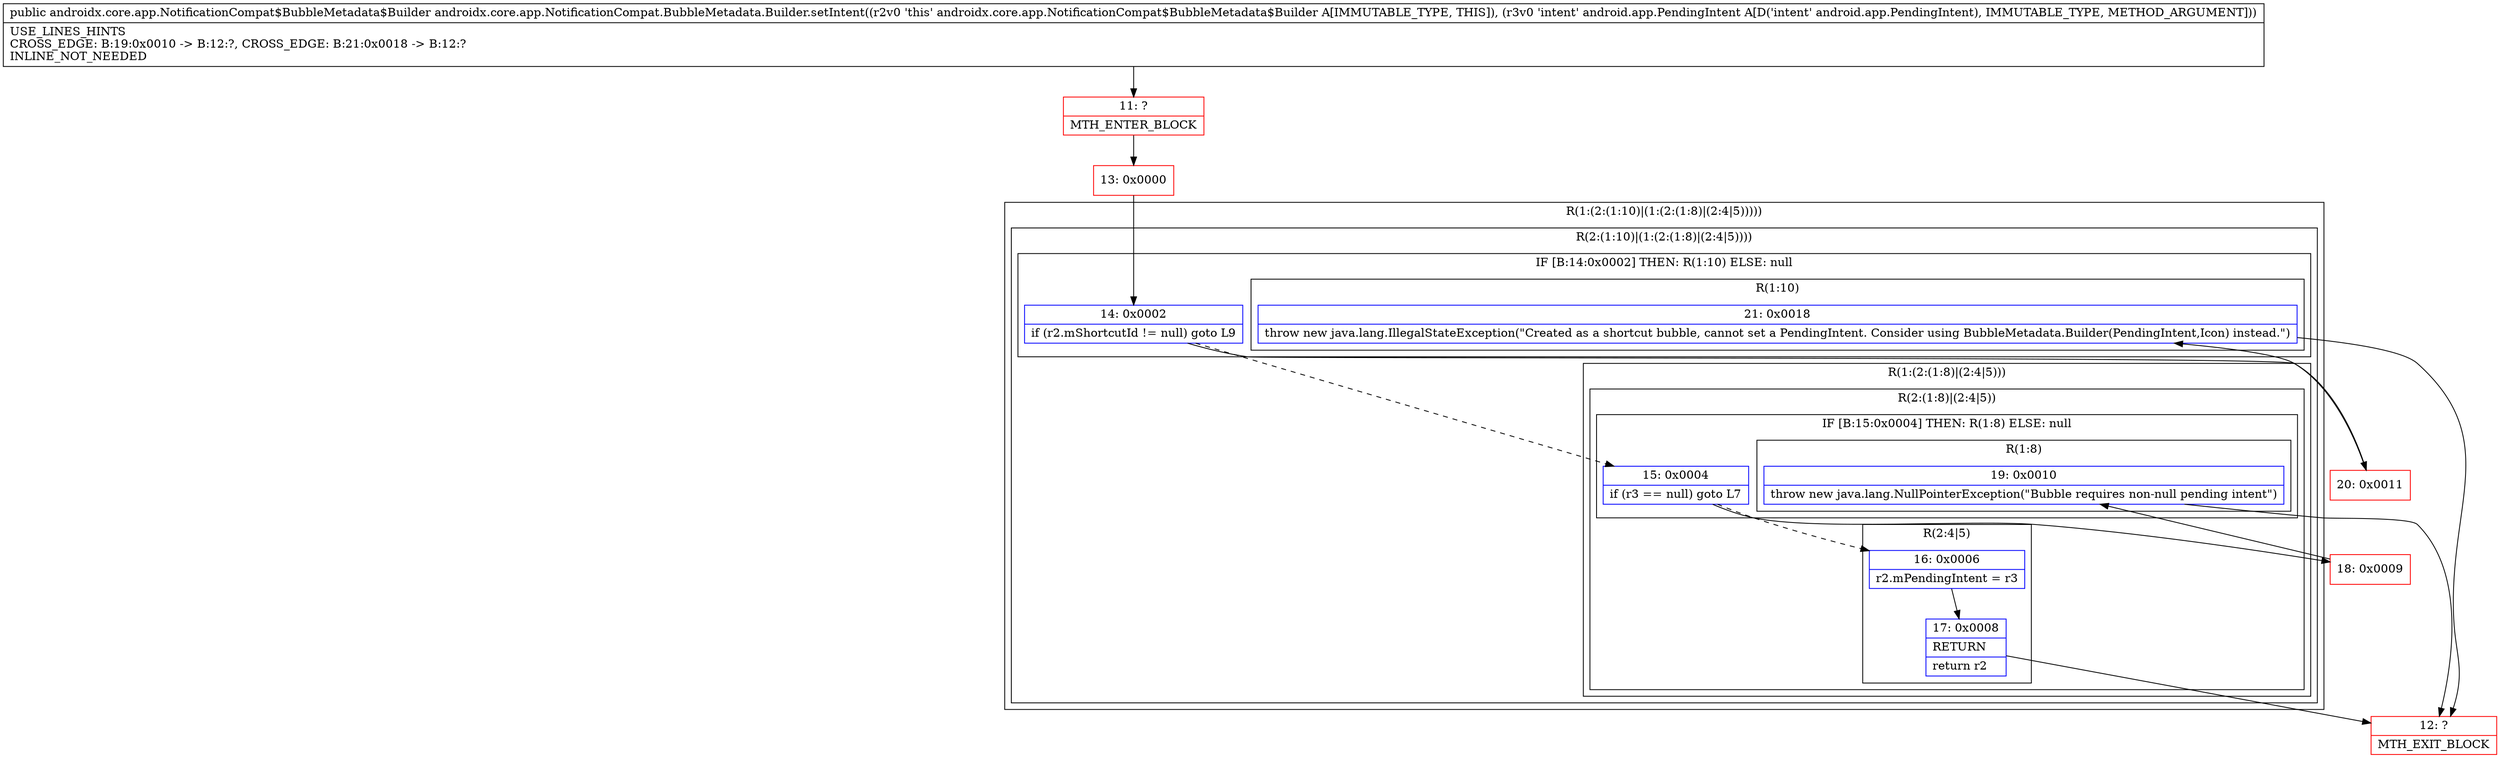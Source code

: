 digraph "CFG forandroidx.core.app.NotificationCompat.BubbleMetadata.Builder.setIntent(Landroid\/app\/PendingIntent;)Landroidx\/core\/app\/NotificationCompat$BubbleMetadata$Builder;" {
subgraph cluster_Region_258541029 {
label = "R(1:(2:(1:10)|(1:(2:(1:8)|(2:4|5)))))";
node [shape=record,color=blue];
subgraph cluster_Region_1372781798 {
label = "R(2:(1:10)|(1:(2:(1:8)|(2:4|5))))";
node [shape=record,color=blue];
subgraph cluster_IfRegion_239488556 {
label = "IF [B:14:0x0002] THEN: R(1:10) ELSE: null";
node [shape=record,color=blue];
Node_14 [shape=record,label="{14\:\ 0x0002|if (r2.mShortcutId != null) goto L9\l}"];
subgraph cluster_Region_2109664868 {
label = "R(1:10)";
node [shape=record,color=blue];
Node_21 [shape=record,label="{21\:\ 0x0018|throw new java.lang.IllegalStateException(\"Created as a shortcut bubble, cannot set a PendingIntent. Consider using BubbleMetadata.Builder(PendingIntent,Icon) instead.\")\l}"];
}
}
subgraph cluster_Region_977242651 {
label = "R(1:(2:(1:8)|(2:4|5)))";
node [shape=record,color=blue];
subgraph cluster_Region_2085381238 {
label = "R(2:(1:8)|(2:4|5))";
node [shape=record,color=blue];
subgraph cluster_IfRegion_1086808829 {
label = "IF [B:15:0x0004] THEN: R(1:8) ELSE: null";
node [shape=record,color=blue];
Node_15 [shape=record,label="{15\:\ 0x0004|if (r3 == null) goto L7\l}"];
subgraph cluster_Region_1249929551 {
label = "R(1:8)";
node [shape=record,color=blue];
Node_19 [shape=record,label="{19\:\ 0x0010|throw new java.lang.NullPointerException(\"Bubble requires non\-null pending intent\")\l}"];
}
}
subgraph cluster_Region_212421974 {
label = "R(2:4|5)";
node [shape=record,color=blue];
Node_16 [shape=record,label="{16\:\ 0x0006|r2.mPendingIntent = r3\l}"];
Node_17 [shape=record,label="{17\:\ 0x0008|RETURN\l|return r2\l}"];
}
}
}
}
}
Node_11 [shape=record,color=red,label="{11\:\ ?|MTH_ENTER_BLOCK\l}"];
Node_13 [shape=record,color=red,label="{13\:\ 0x0000}"];
Node_12 [shape=record,color=red,label="{12\:\ ?|MTH_EXIT_BLOCK\l}"];
Node_18 [shape=record,color=red,label="{18\:\ 0x0009}"];
Node_20 [shape=record,color=red,label="{20\:\ 0x0011}"];
MethodNode[shape=record,label="{public androidx.core.app.NotificationCompat$BubbleMetadata$Builder androidx.core.app.NotificationCompat.BubbleMetadata.Builder.setIntent((r2v0 'this' androidx.core.app.NotificationCompat$BubbleMetadata$Builder A[IMMUTABLE_TYPE, THIS]), (r3v0 'intent' android.app.PendingIntent A[D('intent' android.app.PendingIntent), IMMUTABLE_TYPE, METHOD_ARGUMENT]))  | USE_LINES_HINTS\lCROSS_EDGE: B:19:0x0010 \-\> B:12:?, CROSS_EDGE: B:21:0x0018 \-\> B:12:?\lINLINE_NOT_NEEDED\l}"];
MethodNode -> Node_11;Node_14 -> Node_15[style=dashed];
Node_14 -> Node_20;
Node_21 -> Node_12;
Node_15 -> Node_16[style=dashed];
Node_15 -> Node_18;
Node_19 -> Node_12;
Node_16 -> Node_17;
Node_17 -> Node_12;
Node_11 -> Node_13;
Node_13 -> Node_14;
Node_18 -> Node_19;
Node_20 -> Node_21;
}

